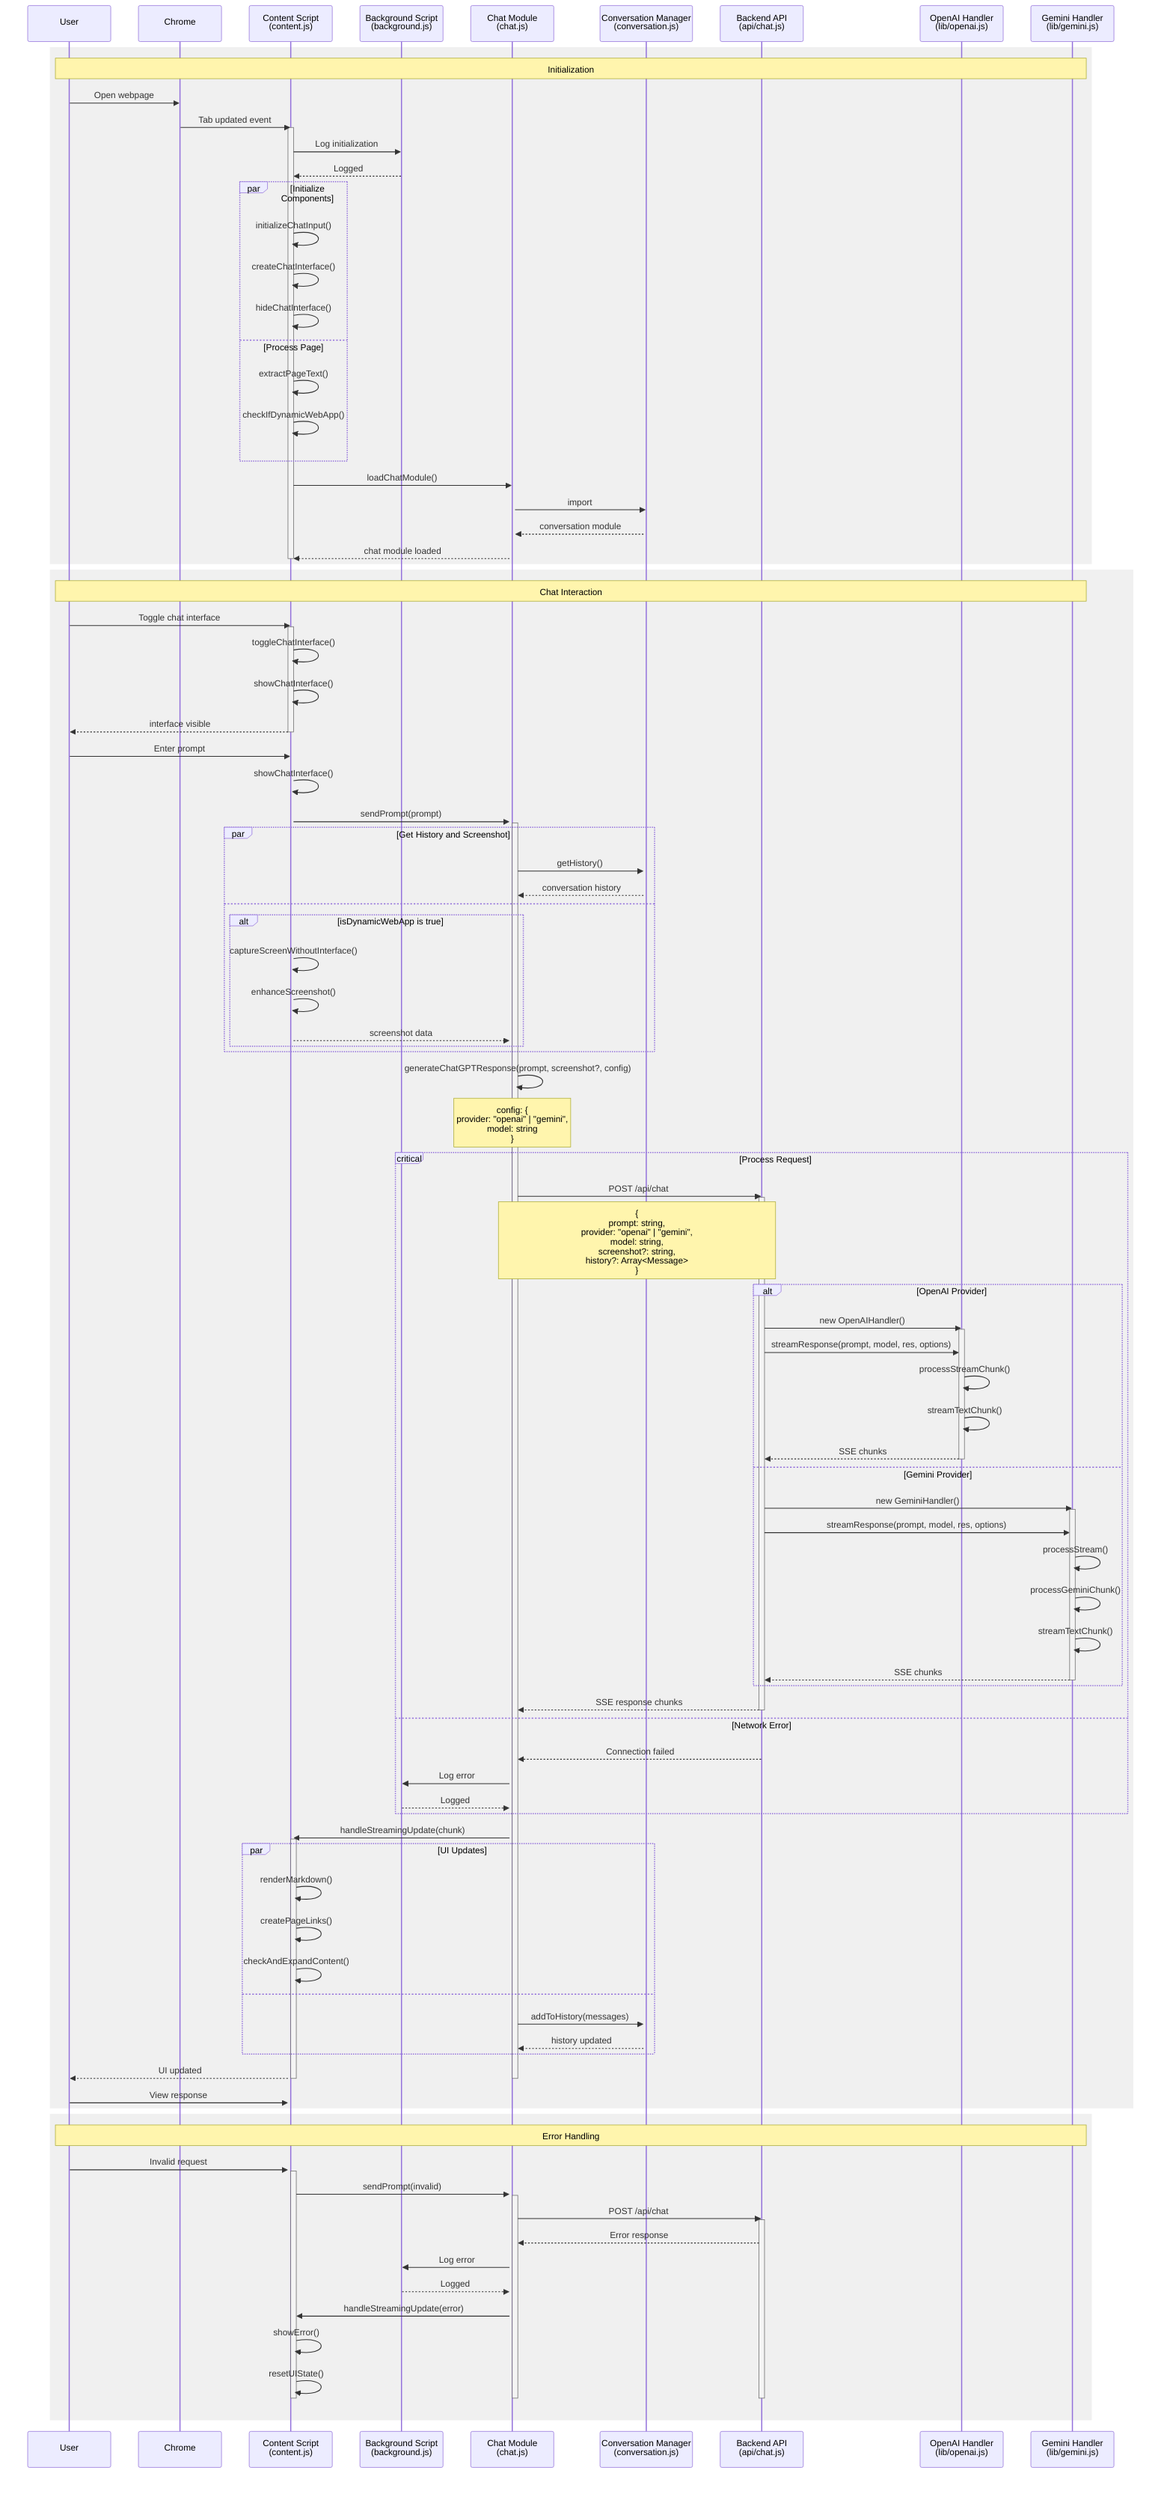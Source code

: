 %% Mochi Chat Sequence Diagram Guide
%% Based on Mermaid.js
%% Syntax: https://mermaid.js.org/syntax/sequenceDiagram.html

%% 1. Naming Conventions:
%%    - Use descriptive names for participants
%%    - Include file names in participant aliases using <br/>
%%    - Keep messages concise but descriptive
%%    - Use consistent terminology across the diagram
%%
%% 2. Message Types:
%%    - Request: ->> (solid arrow)
%%    - Response: -->> (dashed arrow)
%%    - Error Response: -->> (use same as response)
%%
%% 3. Parallel Operations (par):
%%    - Use for concurrent operations
%%    - Each parallel block should be self-contained
%%    - End with 'and' for additional parallel blocks
%%
%% 4. Critical Sections (critical):
%%    - Use for important operations that require error handling
%%    - Include 'option' blocks for error cases
%%    - Keep critical sections focused on core functionality
%%
%% 5. Grouping (rect):
%%    - Group related operations using rect
%%    - Use rgb(240, 240, 240) for consistent styling
%%    - Label groups with clear section names
%%
%% 6. Activation Bars:
%%    - Use activate/deactivate to show component lifetime
%%    - Show nested activations for call hierarchy
%%    - Ensure proper deactivation order
%%
%% 7. Parameters:
%%    - Show full parameters in notes for important calls
%%    - Mark optional parameters with ?
%%    - Group related parameters together
%%
%% 8. Best Practices:
%%    - Keep the diagram flowing top to bottom
%%    - Group related interactions together
%%    - Include error handling for critical operations
%%    - Show both success and failure paths
%%    - Document complex interactions with parameters
%%

sequenceDiagram
    participant User
    participant Chrome
    participant Content as Content Script<br/>(content.js)
    participant Background as Background Script<br/>(background.js)
    participant Chat as Chat Module<br/>(chat.js)
    participant Conv as Conversation Manager<br/>(conversation.js)
    participant API as Backend API<br/>(api/chat.js)
    participant OpenAI as OpenAI Handler<br/>(lib/openai.js)
    participant Gemini as Gemini Handler<br/>(lib/gemini.js)

    %% Initialization
    rect rgb(240, 240, 240)
        Note over User,Gemini: Initialization
        User->>Chrome: Open webpage
        Chrome->>Content: Tab updated event
        activate Content
        Content->>Background: Log initialization
        Background-->>Content: Logged

        par Initialize Components
            Content->>Content: initializeChatInput()
            Content->>Content: createChatInterface()
            Content->>Content: hideChatInterface()
        and Process Page
            Content->>Content: extractPageText()
            Content->>Content: checkIfDynamicWebApp()
        end

        Content->>Chat: loadChatModule()
        activate Chat
        Chat->>Conv: import
        activate Conv
        Conv-->>Chat: conversation module
        Chat-->>Content: chat module loaded
        deactivate Content
    end

    %% Chat Interaction
    rect rgb(240, 240, 240)
        Note over User,Gemini: Chat Interaction
        User->>Content: Toggle chat interface
        activate Content
        Content->>Content: toggleChatInterface()
        Content->>Content: showChatInterface()
        Content-->>User: interface visible
        deactivate Content

        User->>Content: Enter prompt
        activate Content
        Content->>Content: showChatInterface()
        Content->>Chat: sendPrompt(prompt)
        activate Chat
        
        par Get History and Screenshot
            Chat->>Conv: getHistory()
            Conv-->>Chat: conversation history
        and
            alt isDynamicWebApp is true
                Content->>Content: captureScreenWithoutInterface()
                Content->>Content: enhanceScreenshot()
                Content-->>Chat: screenshot data
            end
        end

        Chat->>Chat: generateChatGPTResponse(prompt, screenshot?, config)
        Note over Chat: config: {<br/>provider: "openai" | "gemini",<br/>model: string<br/>}

        critical Process Request
            Chat->>API: POST /api/chat
            activate API
            Note over Chat,API: {<br/>prompt: string,<br/>provider: "openai" | "gemini",<br/>model: string,<br/>screenshot?: string,<br/>history?: Array<Message><br/>}

            alt OpenAI Provider
                API->>OpenAI: new OpenAIHandler()
                activate OpenAI
                API->>OpenAI: streamResponse(prompt, model, res, options)
                OpenAI->>OpenAI: processStreamChunk()
                OpenAI->>OpenAI: streamTextChunk()
                OpenAI-->>API: SSE chunks
                deactivate OpenAI
            else Gemini Provider
                API->>Gemini: new GeminiHandler()
                activate Gemini
                API->>Gemini: streamResponse(prompt, model, res, options)
                Gemini->>Gemini: processStream()
                Gemini->>Gemini: processGeminiChunk()
                Gemini->>Gemini: streamTextChunk()
                Gemini-->>API: SSE chunks
                deactivate Gemini
            end

            API-->>Chat: SSE response chunks
            deactivate API
        option Network Error
            API-->>Chat: Connection failed
            Chat->>Background: Log error
            Background-->>Chat: Logged
        end

        Chat->>Content: handleStreamingUpdate(chunk)
        activate Content
        par UI Updates
            Content->>Content: renderMarkdown()
            Content->>Content: createPageLinks()
            Content->>Content: checkAndExpandContent()
        and
            Chat->>Conv: addToHistory(messages)
            Conv-->>Chat: history updated
        end
        Content-->>User: UI updated
        deactivate Content
        deactivate Chat

        User->>Content: View response
    end

    %% Error Handling
    rect rgb(240, 240, 240)
        Note over User,Gemini: Error Handling
        User->>Content: Invalid request
        activate Content
        Content->>Chat: sendPrompt(invalid)
        activate Chat
        Chat->>API: POST /api/chat
        activate API
        API-->>Chat: Error response
        Chat->>Background: Log error
        Background-->>Chat: Logged
        Chat->>Content: handleStreamingUpdate(error)
        Content->>Content: showError()
        Content->>Content: resetUIState()
        deactivate Content
        deactivate Chat
        deactivate API
    end